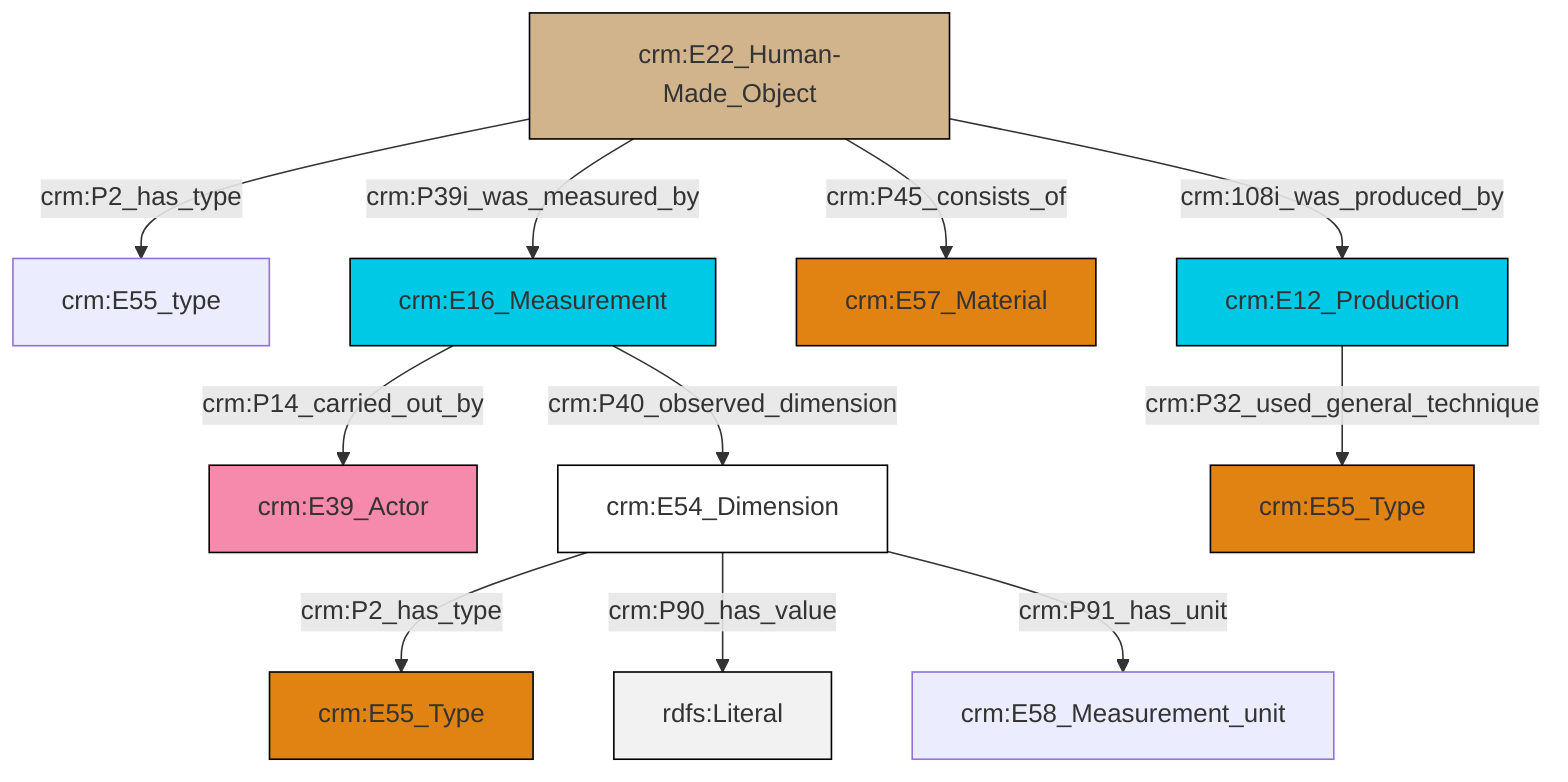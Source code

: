 graph TD
classDef Literal fill:#f2f2f2,stroke:#000000;
classDef CRM_Entity fill:#FFFFFF,stroke:#000000;
classDef Temporal_Entity fill:#00C9E6, stroke:#000000;
classDef Type fill:#E18312, stroke:#000000;
classDef Time-Span fill:#2C9C91, stroke:#000000;
classDef Appellation fill:#FFEB7F, stroke:#000000;
classDef Place fill:#008836, stroke:#000000;
classDef Persistent_Item fill:#B266B2, stroke:#000000;
classDef Conceptual_Object fill:#FFD700, stroke:#000000;
classDef Physical_Thing fill:#D2B48C, stroke:#000000;
classDef Actor fill:#f58aad, stroke:#000000;
classDef PC_Classes fill:#4ce600, stroke:#000000;
classDef Multi fill:#cccccc,stroke:#000000;

0["crm:E22_Human-Made_Object"]:::Physical_Thing -->|crm:P2_has_type| 1["crm:E55_type"]:::Default
6["crm:E16_Measurement"]:::Temporal_Entity -->|crm:P14_carried_out_by| 2["crm:E39_Actor"]:::Actor
0["crm:E22_Human-Made_Object"]:::Physical_Thing -->|crm:P45_consists_of| 7["crm:E57_Material"]:::Type
6["crm:E16_Measurement"]:::Temporal_Entity -->|crm:P40_observed_dimension| 4["crm:E54_Dimension"]:::CRM_Entity
0["crm:E22_Human-Made_Object"]:::Physical_Thing -->|crm:108i_was_produced_by| 11["crm:E12_Production"]:::Temporal_Entity
4["crm:E54_Dimension"]:::CRM_Entity -->|crm:P2_has_type| 8["crm:E55_Type"]:::Type
11["crm:E12_Production"]:::Temporal_Entity -->|crm:P32_used_general_technique| 12["crm:E55_Type"]:::Type
4["crm:E54_Dimension"]:::CRM_Entity -->|crm:P90_has_value| 17[rdfs:Literal]:::Literal
0["crm:E22_Human-Made_Object"]:::Physical_Thing -->|crm:P39i_was_measured_by| 6["crm:E16_Measurement"]:::Temporal_Entity
4["crm:E54_Dimension"]:::CRM_Entity -->|crm:P91_has_unit| 14["crm:E58_Measurement_unit"]:::Default